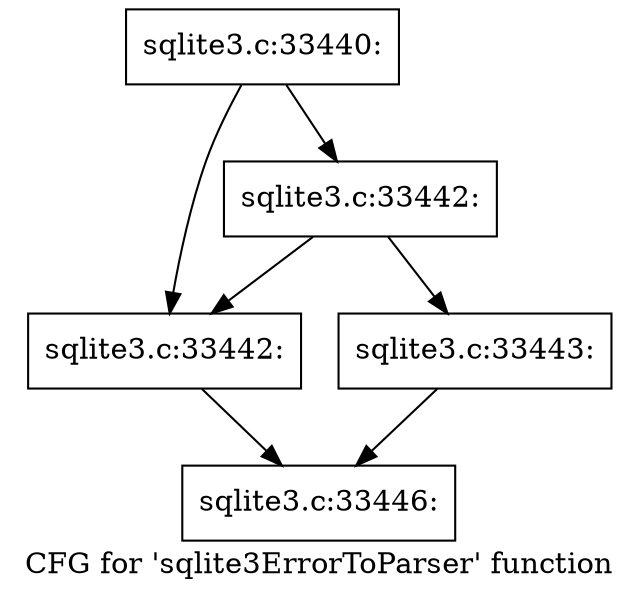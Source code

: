 digraph "CFG for 'sqlite3ErrorToParser' function" {
	label="CFG for 'sqlite3ErrorToParser' function";

	Node0x55c0f52de900 [shape=record,label="{sqlite3.c:33440:}"];
	Node0x55c0f52de900 -> Node0x55c0f6fc34f0;
	Node0x55c0f52de900 -> Node0x55c0f6fc3d60;
	Node0x55c0f6fc3d60 [shape=record,label="{sqlite3.c:33442:}"];
	Node0x55c0f6fc3d60 -> Node0x55c0f6fc34f0;
	Node0x55c0f6fc3d60 -> Node0x55c0f6fc3d10;
	Node0x55c0f6fc34f0 [shape=record,label="{sqlite3.c:33442:}"];
	Node0x55c0f6fc34f0 -> Node0x55c0f6fc3080;
	Node0x55c0f6fc3d10 [shape=record,label="{sqlite3.c:33443:}"];
	Node0x55c0f6fc3d10 -> Node0x55c0f6fc3080;
	Node0x55c0f6fc3080 [shape=record,label="{sqlite3.c:33446:}"];
}
